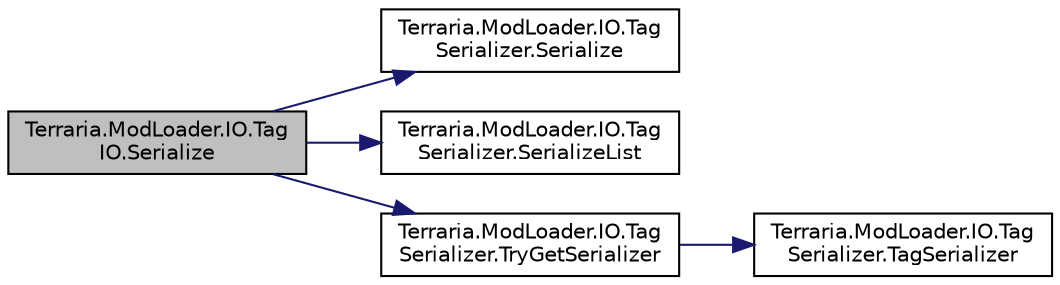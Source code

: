 digraph "Terraria.ModLoader.IO.TagIO.Serialize"
{
 // LATEX_PDF_SIZE
  edge [fontname="Helvetica",fontsize="10",labelfontname="Helvetica",labelfontsize="10"];
  node [fontname="Helvetica",fontsize="10",shape=record];
  rankdir="LR";
  Node1 [label="Terraria.ModLoader.IO.Tag\lIO.Serialize",height=0.2,width=0.4,color="black", fillcolor="grey75", style="filled", fontcolor="black",tooltip=" "];
  Node1 -> Node2 [color="midnightblue",fontsize="10",style="solid",fontname="Helvetica"];
  Node2 [label="Terraria.ModLoader.IO.Tag\lSerializer.Serialize",height=0.2,width=0.4,color="black", fillcolor="white", style="filled",URL="$class_terraria_1_1_mod_loader_1_1_i_o_1_1_tag_serializer.html#a02a2c190f6618c46a9598a73b0e4edda",tooltip=" "];
  Node1 -> Node3 [color="midnightblue",fontsize="10",style="solid",fontname="Helvetica"];
  Node3 [label="Terraria.ModLoader.IO.Tag\lSerializer.SerializeList",height=0.2,width=0.4,color="black", fillcolor="white", style="filled",URL="$class_terraria_1_1_mod_loader_1_1_i_o_1_1_tag_serializer.html#a6057c2ba2f7f1f235fe8bc058b819034",tooltip=" "];
  Node1 -> Node4 [color="midnightblue",fontsize="10",style="solid",fontname="Helvetica"];
  Node4 [label="Terraria.ModLoader.IO.Tag\lSerializer.TryGetSerializer",height=0.2,width=0.4,color="black", fillcolor="white", style="filled",URL="$class_terraria_1_1_mod_loader_1_1_i_o_1_1_tag_serializer.html#a56151c1d5fdbcae7737a30943eb1afad",tooltip=" "];
  Node4 -> Node5 [color="midnightblue",fontsize="10",style="solid",fontname="Helvetica"];
  Node5 [label="Terraria.ModLoader.IO.Tag\lSerializer.TagSerializer",height=0.2,width=0.4,color="black", fillcolor="white", style="filled",URL="$class_terraria_1_1_mod_loader_1_1_i_o_1_1_tag_serializer.html#a909b0d054a2e5c7b520c3146d58ce728",tooltip=" "];
}
